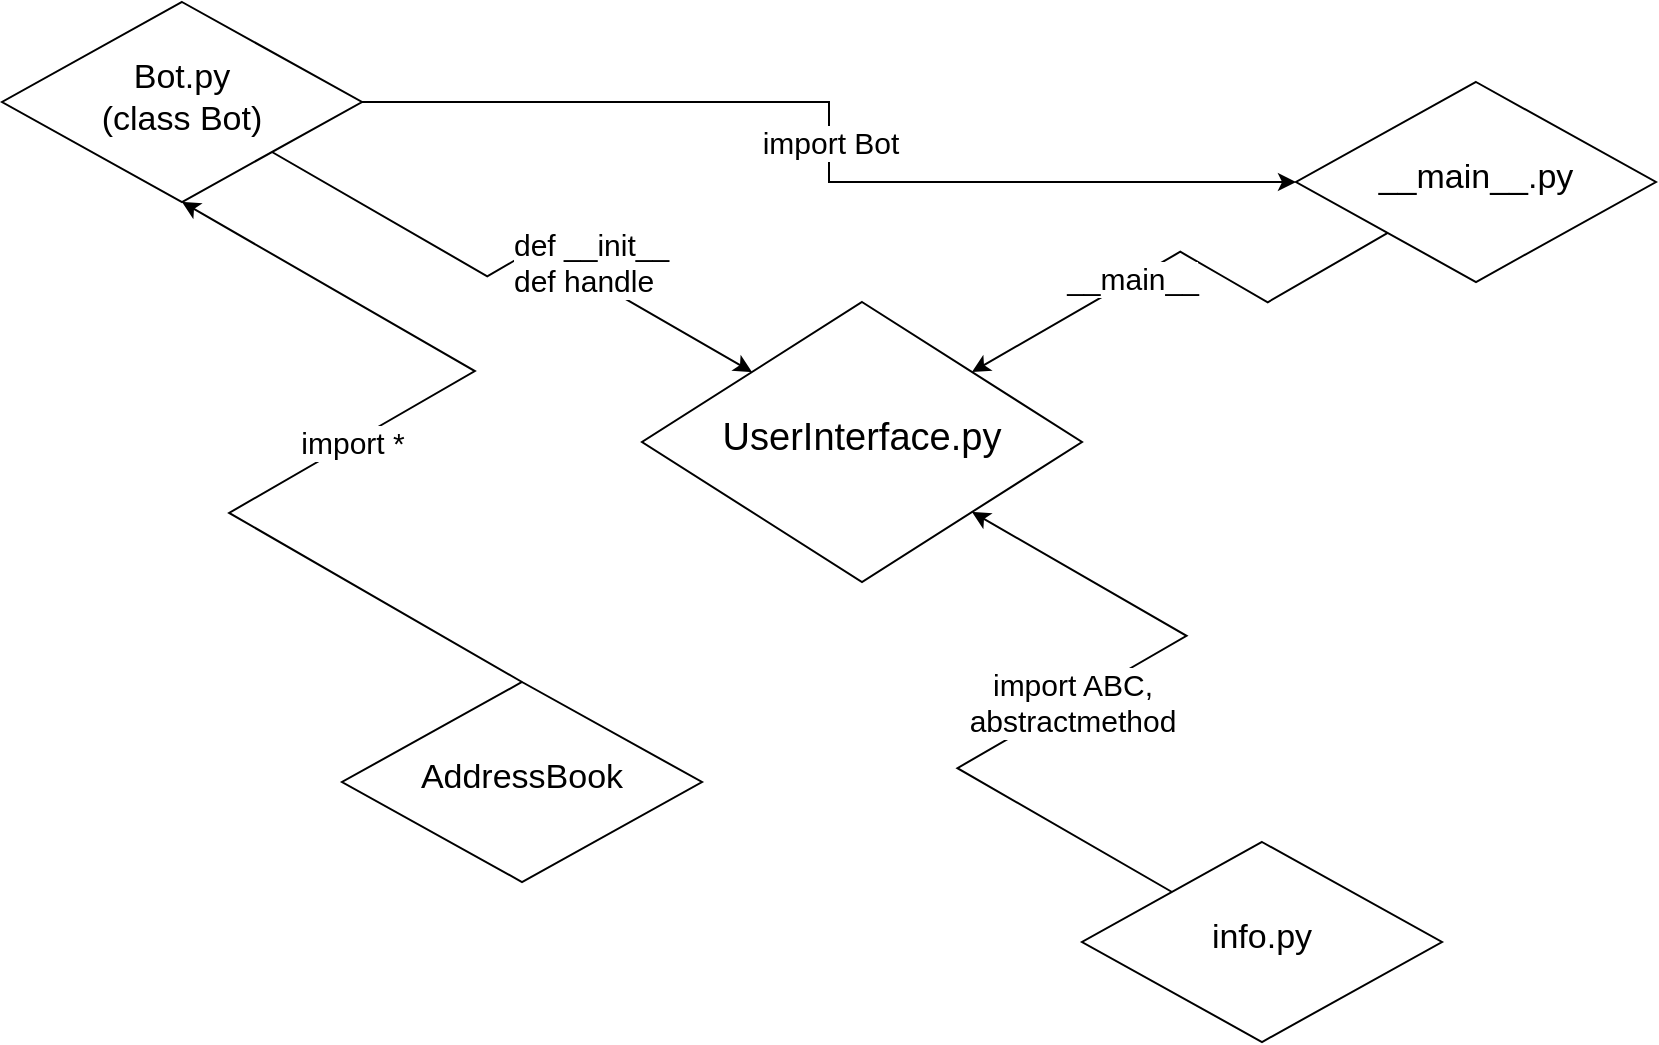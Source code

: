<mxfile version="22.1.17" type="github">
  <diagram id="C5RBs43oDa-KdzZeNtuy" name="Page-1">
    <mxGraphModel dx="1235" dy="614" grid="1" gridSize="10" guides="1" tooltips="1" connect="1" arrows="1" fold="1" page="1" pageScale="1" pageWidth="827" pageHeight="1169" math="0" shadow="0">
      <root>
        <mxCell id="WIyWlLk6GJQsqaUBKTNV-0" />
        <mxCell id="WIyWlLk6GJQsqaUBKTNV-1" parent="WIyWlLk6GJQsqaUBKTNV-0" />
        <mxCell id="lbxb00R444JMXUAP2BqI-23" value="&lt;font style=&quot;font-size: 15px;&quot;&gt;import Bot&lt;/font&gt;" style="edgeStyle=orthogonalEdgeStyle;rounded=0;orthogonalLoop=1;jettySize=auto;html=1;" parent="WIyWlLk6GJQsqaUBKTNV-1" source="WIyWlLk6GJQsqaUBKTNV-6" target="lbxb00R444JMXUAP2BqI-22" edge="1">
          <mxGeometry relative="1" as="geometry" />
        </mxCell>
        <mxCell id="lbxb00R444JMXUAP2BqI-30" value="&lt;font style=&quot;font-size: 15px;&quot;&gt;import *&lt;/font&gt;" style="edgeStyle=isometricEdgeStyle;rounded=0;orthogonalLoop=1;jettySize=auto;html=1;exitX=0.5;exitY=0;exitDx=0;exitDy=0;entryX=0.5;entryY=1;entryDx=0;entryDy=0;elbow=vertical;" parent="WIyWlLk6GJQsqaUBKTNV-1" source="lbxb00R444JMXUAP2BqI-29" target="WIyWlLk6GJQsqaUBKTNV-6" edge="1">
          <mxGeometry relative="1" as="geometry">
            <mxPoint x="129.999" y="149.997" as="sourcePoint" />
            <mxPoint x="209.94" y="250.03" as="targetPoint" />
          </mxGeometry>
        </mxCell>
        <mxCell id="WIyWlLk6GJQsqaUBKTNV-6" value="&lt;font style=&quot;font-size: 17px;&quot;&gt;Bot.py&lt;br&gt;(class Bot)&lt;/font&gt;" style="rhombus;whiteSpace=wrap;html=1;shadow=0;fontFamily=Helvetica;fontSize=12;align=center;strokeWidth=1;spacing=6;spacingTop=-4;" parent="WIyWlLk6GJQsqaUBKTNV-1" vertex="1">
          <mxGeometry width="180" height="100" as="geometry" />
        </mxCell>
        <mxCell id="lbxb00R444JMXUAP2BqI-14" value="&lt;font style=&quot;&quot;&gt;&lt;font style=&quot;font-size: 19px;&quot;&gt;UserInterface.py&lt;/font&gt;&lt;br&gt;&lt;/font&gt;" style="rhombus;whiteSpace=wrap;html=1;shadow=0;fontFamily=Helvetica;fontSize=12;align=center;strokeWidth=1;spacing=6;spacingTop=-4;" parent="WIyWlLk6GJQsqaUBKTNV-1" vertex="1">
          <mxGeometry x="320" y="150" width="220" height="140" as="geometry" />
        </mxCell>
        <mxCell id="lbxb00R444JMXUAP2BqI-20" value="&lt;font style=&quot;font-size: 15px;&quot;&gt;def __init__&lt;br&gt;def handle&lt;/font&gt;" style="endArrow=classic;html=1;rounded=0;entryX=0;entryY=0;entryDx=0;entryDy=0;exitX=1;exitY=1;exitDx=0;exitDy=0;edgeStyle=isometricEdgeStyle;elbow=vertical;align=left;" parent="WIyWlLk6GJQsqaUBKTNV-1" source="WIyWlLk6GJQsqaUBKTNV-6" target="lbxb00R444JMXUAP2BqI-14" edge="1">
          <mxGeometry width="50" height="50" relative="1" as="geometry">
            <mxPoint x="300" y="240" as="sourcePoint" />
            <mxPoint x="220" y="140" as="targetPoint" />
            <mxPoint x="-1" as="offset" />
          </mxGeometry>
        </mxCell>
        <mxCell id="lbxb00R444JMXUAP2BqI-22" value="&lt;font style=&quot;&quot;&gt;&lt;font style=&quot;font-size: 17px;&quot;&gt;__main__.py&lt;/font&gt;&lt;br&gt;&lt;/font&gt;" style="rhombus;whiteSpace=wrap;html=1;shadow=0;fontFamily=Helvetica;fontSize=12;align=center;strokeWidth=1;spacing=6;spacingTop=-4;" parent="WIyWlLk6GJQsqaUBKTNV-1" vertex="1">
          <mxGeometry x="647" y="40" width="180" height="100" as="geometry" />
        </mxCell>
        <mxCell id="lbxb00R444JMXUAP2BqI-27" value="" style="endArrow=classic;html=1;rounded=0;edgeStyle=isometricEdgeStyle;entryX=1;entryY=0;entryDx=0;entryDy=0;" parent="WIyWlLk6GJQsqaUBKTNV-1" source="lbxb00R444JMXUAP2BqI-22" target="lbxb00R444JMXUAP2BqI-14" edge="1">
          <mxGeometry width="50" height="50" relative="1" as="geometry">
            <mxPoint x="670" y="170" as="sourcePoint" />
            <mxPoint x="610" y="220" as="targetPoint" />
          </mxGeometry>
        </mxCell>
        <mxCell id="lbxb00R444JMXUAP2BqI-28" value="&lt;font style=&quot;font-size: 15px;&quot;&gt;__main__&lt;/font&gt;" style="edgeLabel;html=1;align=center;verticalAlign=middle;resizable=0;points=[];" parent="lbxb00R444JMXUAP2BqI-27" vertex="1" connectable="0">
          <mxGeometry x="0.228" y="-1" relative="1" as="geometry">
            <mxPoint as="offset" />
          </mxGeometry>
        </mxCell>
        <mxCell id="lbxb00R444JMXUAP2BqI-29" value="&lt;font style=&quot;&quot;&gt;&lt;font style=&quot;font-size: 17px;&quot;&gt;AddressBook&lt;/font&gt;&lt;br&gt;&lt;/font&gt;" style="rhombus;whiteSpace=wrap;html=1;shadow=0;fontFamily=Helvetica;fontSize=12;align=center;strokeWidth=1;spacing=6;spacingTop=-4;" parent="WIyWlLk6GJQsqaUBKTNV-1" vertex="1">
          <mxGeometry x="170" y="340" width="180" height="100" as="geometry" />
        </mxCell>
        <mxCell id="lbxb00R444JMXUAP2BqI-32" value="&lt;font style=&quot;font-size: 17px;&quot;&gt;info.py&lt;/font&gt;" style="rhombus;whiteSpace=wrap;html=1;shadow=0;fontFamily=Helvetica;fontSize=12;align=center;strokeWidth=1;spacing=6;spacingTop=-4;" parent="WIyWlLk6GJQsqaUBKTNV-1" vertex="1">
          <mxGeometry x="540" y="420" width="180" height="100" as="geometry" />
        </mxCell>
        <mxCell id="lbxb00R444JMXUAP2BqI-34" value="&lt;font style=&quot;font-size: 15px;&quot;&gt;import ABC,&lt;br&gt;abstractmethod&lt;/font&gt;" style="endArrow=classic;html=1;rounded=0;exitX=0;exitY=0;exitDx=0;exitDy=0;edgeStyle=isometricEdgeStyle;elbow=vertical;entryX=1;entryY=1;entryDx=0;entryDy=0;" parent="WIyWlLk6GJQsqaUBKTNV-1" source="lbxb00R444JMXUAP2BqI-32" target="lbxb00R444JMXUAP2BqI-14" edge="1">
          <mxGeometry width="50" height="50" relative="1" as="geometry">
            <mxPoint x="630" y="340" as="sourcePoint" />
            <mxPoint x="420" y="370" as="targetPoint" />
          </mxGeometry>
        </mxCell>
      </root>
    </mxGraphModel>
  </diagram>
</mxfile>
